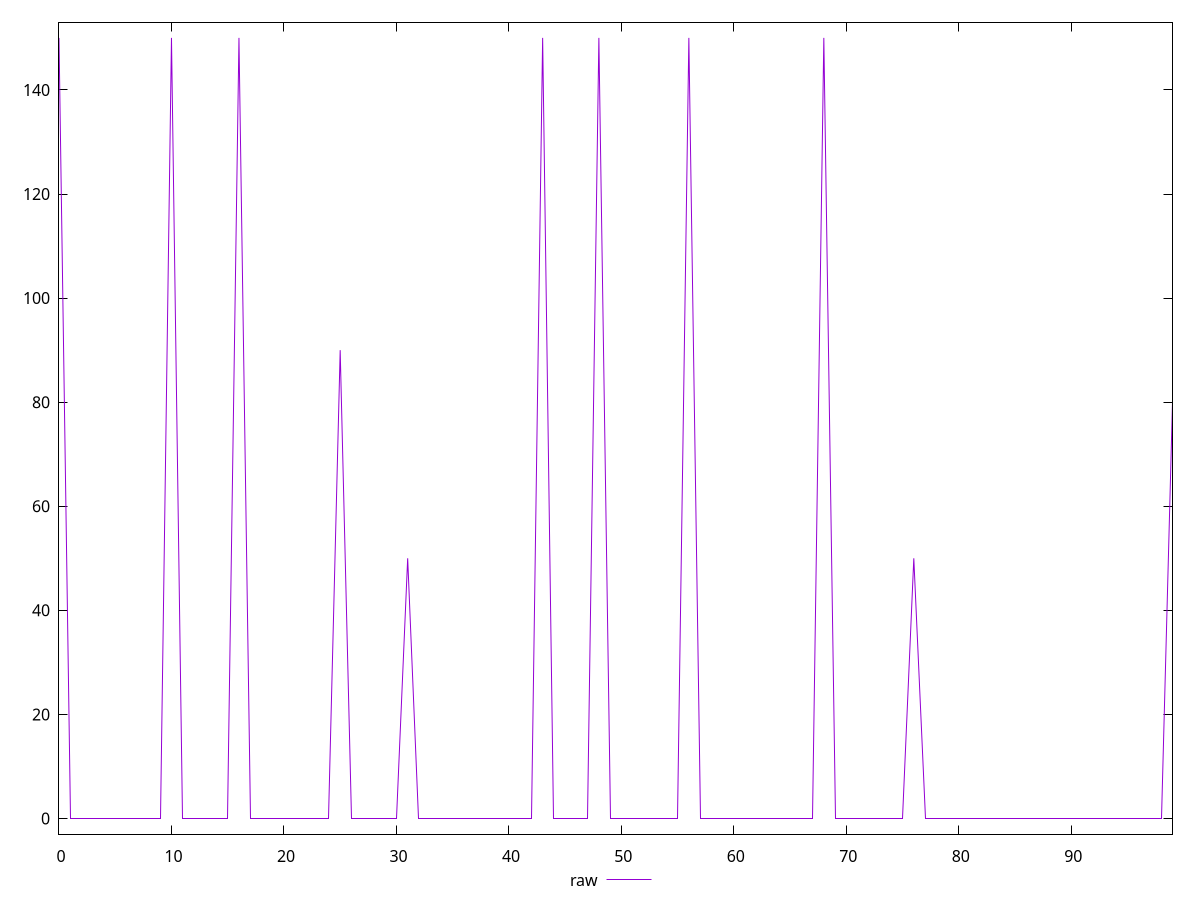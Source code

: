 reset

$raw <<EOF
0 150
1 0
2 0
3 0
4 0
5 0
6 0
7 0
8 0
9 0
10 150
11 0
12 0
13 0
14 0
15 0
16 150
17 0
18 0
19 0
20 0
21 0
22 0
23 0
24 0
25 90
26 0
27 0
28 0
29 0
30 0
31 50
32 0
33 0
34 0
35 0
36 0
37 0
38 0
39 0
40 0
41 0
42 0
43 150
44 0
45 0
46 0
47 0
48 150
49 0
50 0
51 0
52 0
53 0
54 0
55 0
56 150
57 0
58 0
59 0
60 0
61 0
62 0
63 0
64 0
65 0
66 0
67 0
68 150
69 0
70 0
71 0
72 0
73 0
74 0
75 0
76 50
77 0
78 0
79 0
80 0
81 0
82 0
83 0
84 0
85 0
86 0
87 0
88 0
89 0
90 0
91 0
92 0
93 0
94 0
95 0
96 0
97 0
98 0
99 80
EOF

set key outside below
set xrange [0:99]
set yrange [-3:153]
set trange [-3:153]
set terminal svg size 640, 500 enhanced background rgb 'white'
set output "report_00018_2021-02-10T15-25-16.877Z/unminified-css/samples/pages/raw/values.svg"

plot $raw title "raw" with line

reset
